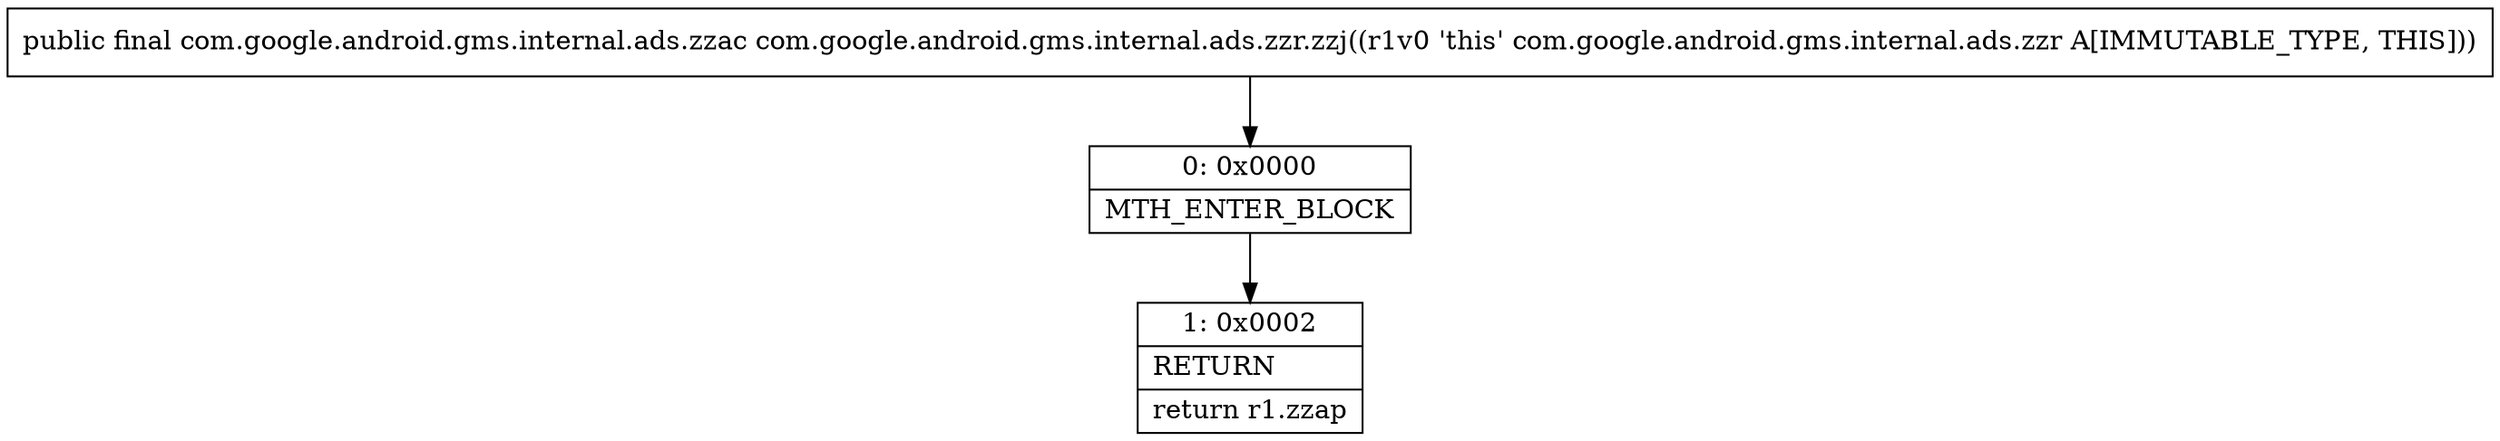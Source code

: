digraph "CFG forcom.google.android.gms.internal.ads.zzr.zzj()Lcom\/google\/android\/gms\/internal\/ads\/zzac;" {
Node_0 [shape=record,label="{0\:\ 0x0000|MTH_ENTER_BLOCK\l}"];
Node_1 [shape=record,label="{1\:\ 0x0002|RETURN\l|return r1.zzap\l}"];
MethodNode[shape=record,label="{public final com.google.android.gms.internal.ads.zzac com.google.android.gms.internal.ads.zzr.zzj((r1v0 'this' com.google.android.gms.internal.ads.zzr A[IMMUTABLE_TYPE, THIS])) }"];
MethodNode -> Node_0;
Node_0 -> Node_1;
}

